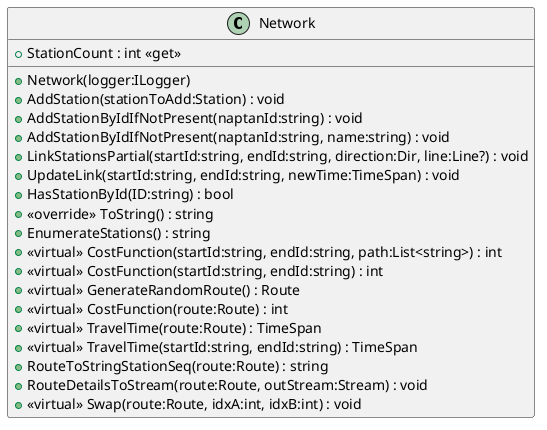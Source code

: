 @startuml
class Network {
    + StationCount : int <<get>>
    + Network(logger:ILogger)
    + AddStation(stationToAdd:Station) : void
    + AddStationByIdIfNotPresent(naptanId:string) : void
    + AddStationByIdIfNotPresent(naptanId:string, name:string) : void
    + LinkStationsPartial(startId:string, endId:string, direction:Dir, line:Line?) : void
    + UpdateLink(startId:string, endId:string, newTime:TimeSpan) : void
    + HasStationById(ID:string) : bool
    + <<override>> ToString() : string
    + EnumerateStations() : string
    + <<virtual>> CostFunction(startId:string, endId:string, path:List<string>) : int
    + <<virtual>> CostFunction(startId:string, endId:string) : int
    + <<virtual>> GenerateRandomRoute() : Route
    + <<virtual>> CostFunction(route:Route) : int
    + <<virtual>> TravelTime(route:Route) : TimeSpan
    + <<virtual>> TravelTime(startId:string, endId:string) : TimeSpan
    + RouteToStringStationSeq(route:Route) : string
    + RouteDetailsToStream(route:Route, outStream:Stream) : void
    + <<virtual>> Swap(route:Route, idxA:int, idxB:int) : void
}
@enduml
